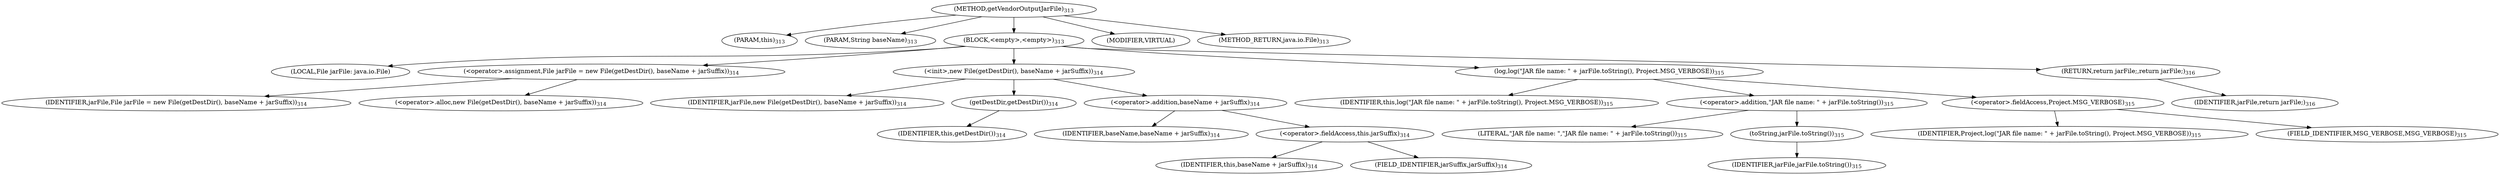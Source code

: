 digraph "getVendorOutputJarFile" {  
"510" [label = <(METHOD,getVendorOutputJarFile)<SUB>313</SUB>> ]
"44" [label = <(PARAM,this)<SUB>313</SUB>> ]
"511" [label = <(PARAM,String baseName)<SUB>313</SUB>> ]
"512" [label = <(BLOCK,&lt;empty&gt;,&lt;empty&gt;)<SUB>313</SUB>> ]
"46" [label = <(LOCAL,File jarFile: java.io.File)> ]
"513" [label = <(&lt;operator&gt;.assignment,File jarFile = new File(getDestDir(), baseName + jarSuffix))<SUB>314</SUB>> ]
"514" [label = <(IDENTIFIER,jarFile,File jarFile = new File(getDestDir(), baseName + jarSuffix))<SUB>314</SUB>> ]
"515" [label = <(&lt;operator&gt;.alloc,new File(getDestDir(), baseName + jarSuffix))<SUB>314</SUB>> ]
"516" [label = <(&lt;init&gt;,new File(getDestDir(), baseName + jarSuffix))<SUB>314</SUB>> ]
"45" [label = <(IDENTIFIER,jarFile,new File(getDestDir(), baseName + jarSuffix))<SUB>314</SUB>> ]
"517" [label = <(getDestDir,getDestDir())<SUB>314</SUB>> ]
"43" [label = <(IDENTIFIER,this,getDestDir())<SUB>314</SUB>> ]
"518" [label = <(&lt;operator&gt;.addition,baseName + jarSuffix)<SUB>314</SUB>> ]
"519" [label = <(IDENTIFIER,baseName,baseName + jarSuffix)<SUB>314</SUB>> ]
"520" [label = <(&lt;operator&gt;.fieldAccess,this.jarSuffix)<SUB>314</SUB>> ]
"521" [label = <(IDENTIFIER,this,baseName + jarSuffix)<SUB>314</SUB>> ]
"522" [label = <(FIELD_IDENTIFIER,jarSuffix,jarSuffix)<SUB>314</SUB>> ]
"523" [label = <(log,log(&quot;JAR file name: &quot; + jarFile.toString(), Project.MSG_VERBOSE))<SUB>315</SUB>> ]
"47" [label = <(IDENTIFIER,this,log(&quot;JAR file name: &quot; + jarFile.toString(), Project.MSG_VERBOSE))<SUB>315</SUB>> ]
"524" [label = <(&lt;operator&gt;.addition,&quot;JAR file name: &quot; + jarFile.toString())<SUB>315</SUB>> ]
"525" [label = <(LITERAL,&quot;JAR file name: &quot;,&quot;JAR file name: &quot; + jarFile.toString())<SUB>315</SUB>> ]
"526" [label = <(toString,jarFile.toString())<SUB>315</SUB>> ]
"527" [label = <(IDENTIFIER,jarFile,jarFile.toString())<SUB>315</SUB>> ]
"528" [label = <(&lt;operator&gt;.fieldAccess,Project.MSG_VERBOSE)<SUB>315</SUB>> ]
"529" [label = <(IDENTIFIER,Project,log(&quot;JAR file name: &quot; + jarFile.toString(), Project.MSG_VERBOSE))<SUB>315</SUB>> ]
"530" [label = <(FIELD_IDENTIFIER,MSG_VERBOSE,MSG_VERBOSE)<SUB>315</SUB>> ]
"531" [label = <(RETURN,return jarFile;,return jarFile;)<SUB>316</SUB>> ]
"532" [label = <(IDENTIFIER,jarFile,return jarFile;)<SUB>316</SUB>> ]
"533" [label = <(MODIFIER,VIRTUAL)> ]
"534" [label = <(METHOD_RETURN,java.io.File)<SUB>313</SUB>> ]
  "510" -> "44" 
  "510" -> "511" 
  "510" -> "512" 
  "510" -> "533" 
  "510" -> "534" 
  "512" -> "46" 
  "512" -> "513" 
  "512" -> "516" 
  "512" -> "523" 
  "512" -> "531" 
  "513" -> "514" 
  "513" -> "515" 
  "516" -> "45" 
  "516" -> "517" 
  "516" -> "518" 
  "517" -> "43" 
  "518" -> "519" 
  "518" -> "520" 
  "520" -> "521" 
  "520" -> "522" 
  "523" -> "47" 
  "523" -> "524" 
  "523" -> "528" 
  "524" -> "525" 
  "524" -> "526" 
  "526" -> "527" 
  "528" -> "529" 
  "528" -> "530" 
  "531" -> "532" 
}
